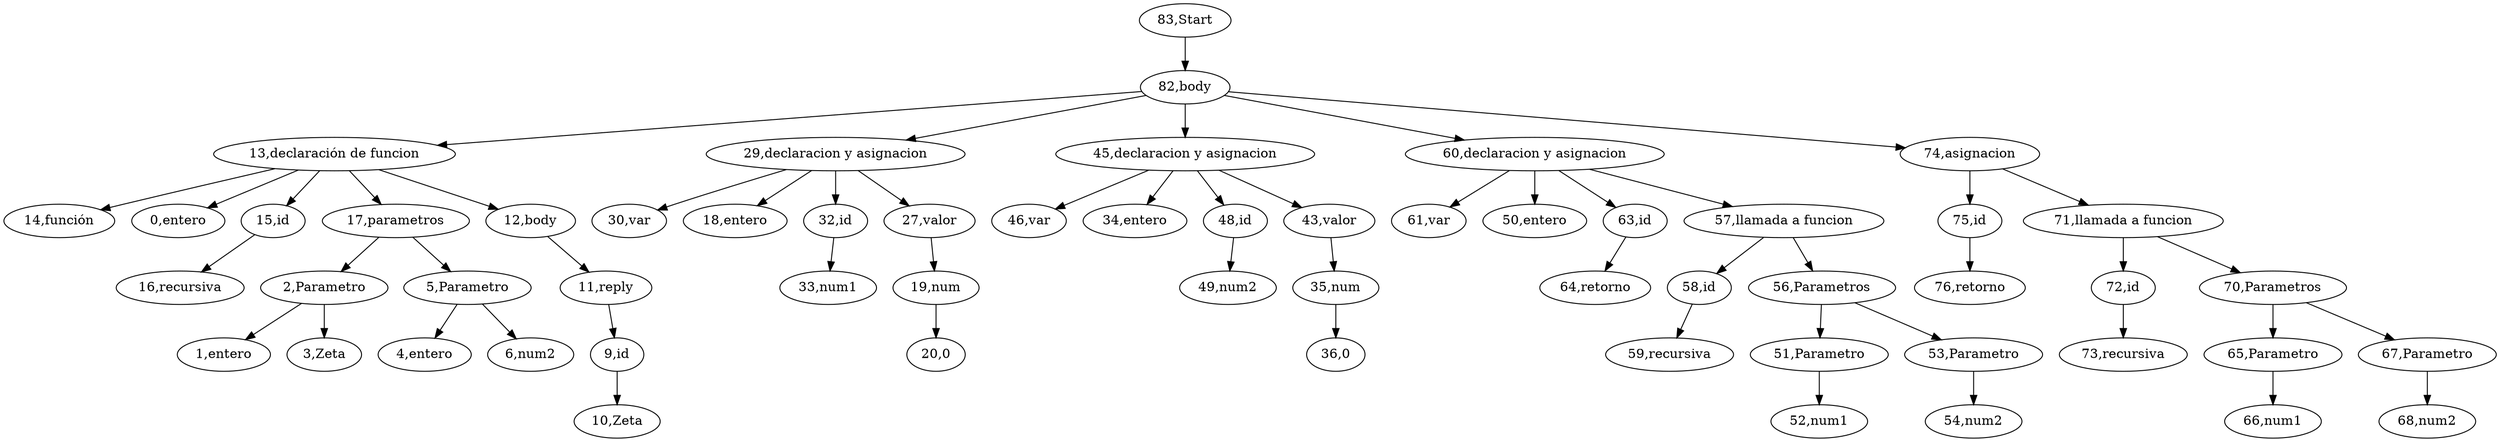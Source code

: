 digraph {
"83,Start" -> "82,body";
"82,body" -> "13,declaración de funcion";
"13,declaración de funcion" -> "14,función";
"13,declaración de funcion" -> "0,entero";
"13,declaración de funcion" -> "15,id";
"15,id" -> "16,recursiva";
"13,declaración de funcion" -> "17,parametros";
"17,parametros" -> "2,Parametro";
"2,Parametro" -> "1,entero";
"2,Parametro" -> "3,Zeta";
"17,parametros" -> "5,Parametro";
"5,Parametro" -> "4,entero";
"5,Parametro" -> "6,num2";
"13,declaración de funcion" -> "12,body";
"12,body" -> "11,reply";
"11,reply" -> "9,id";
"9,id" -> "10,Zeta";
"82,body" -> "29,declaracion y asignacion";
"29,declaracion y asignacion" -> "30,var";
"29,declaracion y asignacion" -> "18,entero";
"29,declaracion y asignacion" -> "32,id";
"32,id" -> "33,num1";
"29,declaracion y asignacion" -> "27,valor";
"27,valor" -> "19,num";
"19,num" -> "20,0";
"82,body" -> "45,declaracion y asignacion";
"45,declaracion y asignacion" -> "46,var";
"45,declaracion y asignacion" -> "34,entero";
"45,declaracion y asignacion" -> "48,id";
"48,id" -> "49,num2";
"45,declaracion y asignacion" -> "43,valor";
"43,valor" -> "35,num";
"35,num" -> "36,0";
"82,body" -> "60,declaracion y asignacion";
"60,declaracion y asignacion" -> "61,var";
"60,declaracion y asignacion" -> "50,entero";
"60,declaracion y asignacion" -> "63,id";
"63,id" -> "64,retorno";
"60,declaracion y asignacion" -> "57,llamada a funcion";
"57,llamada a funcion" -> "58,id";
"58,id" -> "59,recursiva";
"57,llamada a funcion" -> "56,Parametros";
"56,Parametros" -> "51,Parametro";
"51,Parametro" -> "52,num1";
"56,Parametros" -> "53,Parametro";
"53,Parametro" -> "54,num2";
"82,body" -> "74,asignacion";
"74,asignacion" -> "75,id";
"75,id" -> "76,retorno";
"74,asignacion" -> "71,llamada a funcion";
"71,llamada a funcion" -> "72,id";
"72,id" -> "73,recursiva";
"71,llamada a funcion" -> "70,Parametros";
"70,Parametros" -> "65,Parametro";
"65,Parametro" -> "66,num1";
"70,Parametros" -> "67,Parametro";
"67,Parametro" -> "68,num2";

}